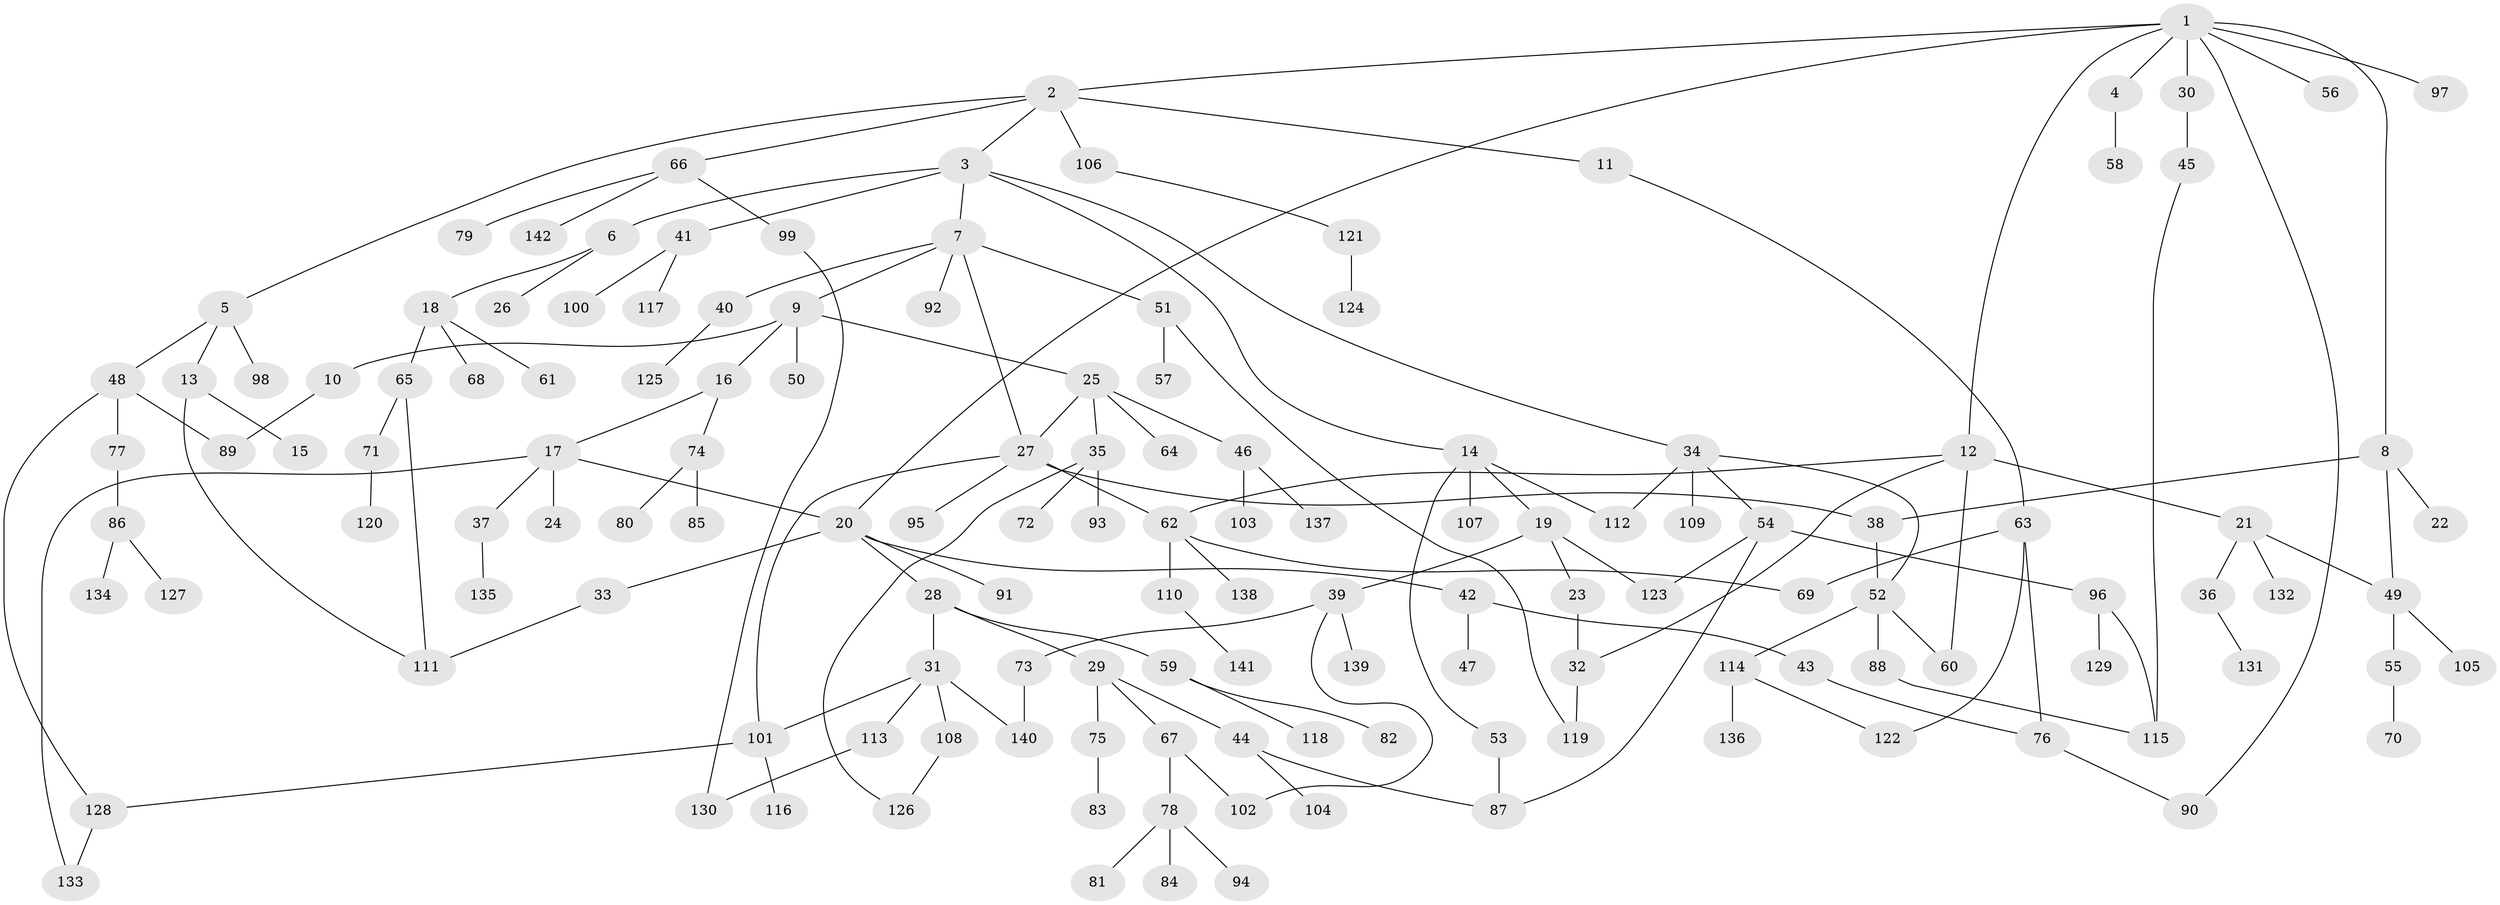 // Generated by graph-tools (version 1.1) at 2025/25/03/09/25 03:25:34]
// undirected, 142 vertices, 170 edges
graph export_dot {
graph [start="1"]
  node [color=gray90,style=filled];
  1;
  2;
  3;
  4;
  5;
  6;
  7;
  8;
  9;
  10;
  11;
  12;
  13;
  14;
  15;
  16;
  17;
  18;
  19;
  20;
  21;
  22;
  23;
  24;
  25;
  26;
  27;
  28;
  29;
  30;
  31;
  32;
  33;
  34;
  35;
  36;
  37;
  38;
  39;
  40;
  41;
  42;
  43;
  44;
  45;
  46;
  47;
  48;
  49;
  50;
  51;
  52;
  53;
  54;
  55;
  56;
  57;
  58;
  59;
  60;
  61;
  62;
  63;
  64;
  65;
  66;
  67;
  68;
  69;
  70;
  71;
  72;
  73;
  74;
  75;
  76;
  77;
  78;
  79;
  80;
  81;
  82;
  83;
  84;
  85;
  86;
  87;
  88;
  89;
  90;
  91;
  92;
  93;
  94;
  95;
  96;
  97;
  98;
  99;
  100;
  101;
  102;
  103;
  104;
  105;
  106;
  107;
  108;
  109;
  110;
  111;
  112;
  113;
  114;
  115;
  116;
  117;
  118;
  119;
  120;
  121;
  122;
  123;
  124;
  125;
  126;
  127;
  128;
  129;
  130;
  131;
  132;
  133;
  134;
  135;
  136;
  137;
  138;
  139;
  140;
  141;
  142;
  1 -- 2;
  1 -- 4;
  1 -- 8;
  1 -- 12;
  1 -- 30;
  1 -- 56;
  1 -- 97;
  1 -- 20;
  1 -- 90;
  2 -- 3;
  2 -- 5;
  2 -- 11;
  2 -- 66;
  2 -- 106;
  3 -- 6;
  3 -- 7;
  3 -- 14;
  3 -- 34;
  3 -- 41;
  4 -- 58;
  5 -- 13;
  5 -- 48;
  5 -- 98;
  6 -- 18;
  6 -- 26;
  7 -- 9;
  7 -- 27;
  7 -- 40;
  7 -- 51;
  7 -- 92;
  8 -- 22;
  8 -- 38;
  8 -- 49;
  9 -- 10;
  9 -- 16;
  9 -- 25;
  9 -- 50;
  10 -- 89;
  11 -- 63;
  12 -- 21;
  12 -- 32;
  12 -- 62;
  12 -- 60;
  13 -- 15;
  13 -- 111;
  14 -- 19;
  14 -- 53;
  14 -- 107;
  14 -- 112;
  16 -- 17;
  16 -- 74;
  17 -- 20;
  17 -- 24;
  17 -- 37;
  17 -- 133;
  18 -- 61;
  18 -- 65;
  18 -- 68;
  19 -- 23;
  19 -- 39;
  19 -- 123;
  20 -- 28;
  20 -- 33;
  20 -- 42;
  20 -- 91;
  21 -- 36;
  21 -- 49;
  21 -- 132;
  23 -- 32;
  25 -- 35;
  25 -- 46;
  25 -- 64;
  25 -- 27;
  27 -- 38;
  27 -- 95;
  27 -- 101;
  27 -- 62;
  28 -- 29;
  28 -- 31;
  28 -- 59;
  29 -- 44;
  29 -- 67;
  29 -- 75;
  30 -- 45;
  31 -- 101;
  31 -- 108;
  31 -- 113;
  31 -- 140;
  32 -- 119;
  33 -- 111;
  34 -- 54;
  34 -- 109;
  34 -- 112;
  34 -- 52;
  35 -- 72;
  35 -- 93;
  35 -- 126;
  36 -- 131;
  37 -- 135;
  38 -- 52;
  39 -- 73;
  39 -- 139;
  39 -- 102;
  40 -- 125;
  41 -- 100;
  41 -- 117;
  42 -- 43;
  42 -- 47;
  43 -- 76;
  44 -- 87;
  44 -- 104;
  45 -- 115;
  46 -- 103;
  46 -- 137;
  48 -- 77;
  48 -- 89;
  48 -- 128;
  49 -- 55;
  49 -- 105;
  51 -- 57;
  51 -- 119;
  52 -- 60;
  52 -- 88;
  52 -- 114;
  53 -- 87;
  54 -- 96;
  54 -- 123;
  54 -- 87;
  55 -- 70;
  59 -- 82;
  59 -- 118;
  62 -- 69;
  62 -- 110;
  62 -- 138;
  63 -- 122;
  63 -- 76;
  63 -- 69;
  65 -- 71;
  65 -- 111;
  66 -- 79;
  66 -- 99;
  66 -- 142;
  67 -- 78;
  67 -- 102;
  71 -- 120;
  73 -- 140;
  74 -- 80;
  74 -- 85;
  75 -- 83;
  76 -- 90;
  77 -- 86;
  78 -- 81;
  78 -- 84;
  78 -- 94;
  86 -- 127;
  86 -- 134;
  88 -- 115;
  96 -- 129;
  96 -- 115;
  99 -- 130;
  101 -- 116;
  101 -- 128;
  106 -- 121;
  108 -- 126;
  110 -- 141;
  113 -- 130;
  114 -- 136;
  114 -- 122;
  121 -- 124;
  128 -- 133;
}
